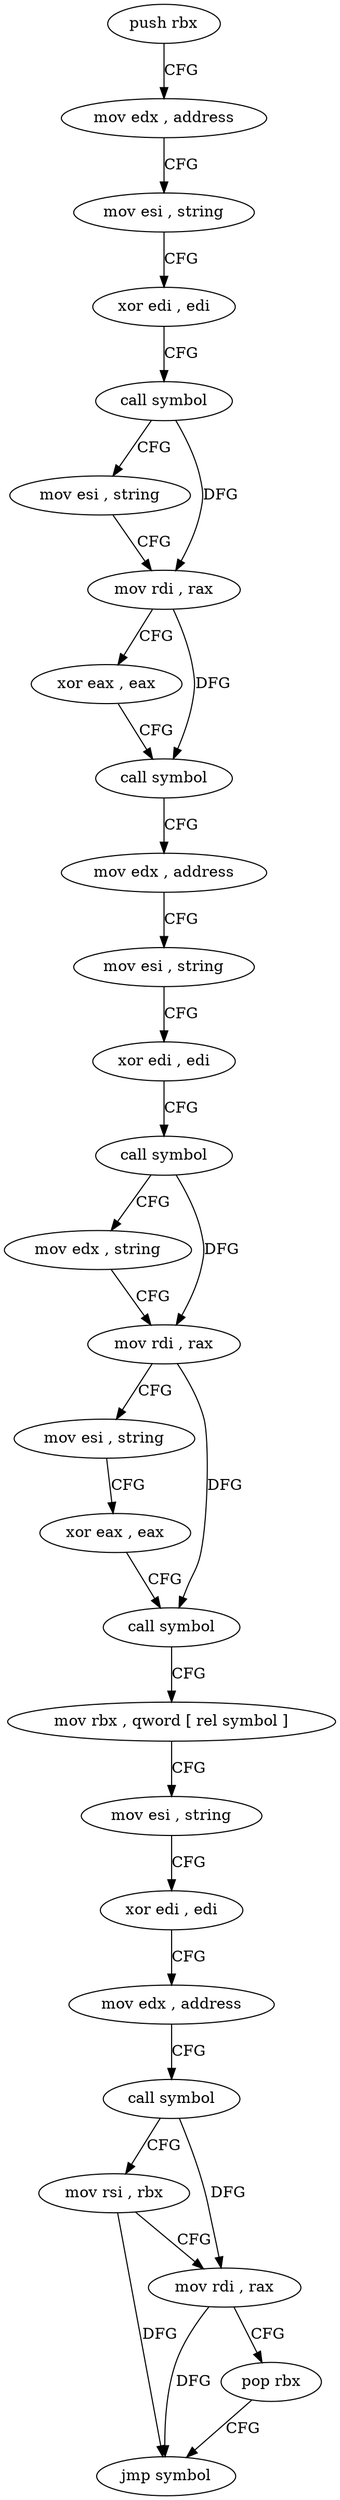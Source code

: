 digraph "func" {
"4213296" [label = "push rbx" ]
"4213297" [label = "mov edx , address" ]
"4213302" [label = "mov esi , string" ]
"4213307" [label = "xor edi , edi" ]
"4213309" [label = "call symbol" ]
"4213314" [label = "mov esi , string" ]
"4213319" [label = "mov rdi , rax" ]
"4213322" [label = "xor eax , eax" ]
"4213324" [label = "call symbol" ]
"4213329" [label = "mov edx , address" ]
"4213334" [label = "mov esi , string" ]
"4213339" [label = "xor edi , edi" ]
"4213341" [label = "call symbol" ]
"4213346" [label = "mov edx , string" ]
"4213351" [label = "mov rdi , rax" ]
"4213354" [label = "mov esi , string" ]
"4213359" [label = "xor eax , eax" ]
"4213361" [label = "call symbol" ]
"4213366" [label = "mov rbx , qword [ rel symbol ]" ]
"4213373" [label = "mov esi , string" ]
"4213378" [label = "xor edi , edi" ]
"4213380" [label = "mov edx , address" ]
"4213385" [label = "call symbol" ]
"4213390" [label = "mov rsi , rbx" ]
"4213393" [label = "mov rdi , rax" ]
"4213396" [label = "pop rbx" ]
"4213397" [label = "jmp symbol" ]
"4213296" -> "4213297" [ label = "CFG" ]
"4213297" -> "4213302" [ label = "CFG" ]
"4213302" -> "4213307" [ label = "CFG" ]
"4213307" -> "4213309" [ label = "CFG" ]
"4213309" -> "4213314" [ label = "CFG" ]
"4213309" -> "4213319" [ label = "DFG" ]
"4213314" -> "4213319" [ label = "CFG" ]
"4213319" -> "4213322" [ label = "CFG" ]
"4213319" -> "4213324" [ label = "DFG" ]
"4213322" -> "4213324" [ label = "CFG" ]
"4213324" -> "4213329" [ label = "CFG" ]
"4213329" -> "4213334" [ label = "CFG" ]
"4213334" -> "4213339" [ label = "CFG" ]
"4213339" -> "4213341" [ label = "CFG" ]
"4213341" -> "4213346" [ label = "CFG" ]
"4213341" -> "4213351" [ label = "DFG" ]
"4213346" -> "4213351" [ label = "CFG" ]
"4213351" -> "4213354" [ label = "CFG" ]
"4213351" -> "4213361" [ label = "DFG" ]
"4213354" -> "4213359" [ label = "CFG" ]
"4213359" -> "4213361" [ label = "CFG" ]
"4213361" -> "4213366" [ label = "CFG" ]
"4213366" -> "4213373" [ label = "CFG" ]
"4213373" -> "4213378" [ label = "CFG" ]
"4213378" -> "4213380" [ label = "CFG" ]
"4213380" -> "4213385" [ label = "CFG" ]
"4213385" -> "4213390" [ label = "CFG" ]
"4213385" -> "4213393" [ label = "DFG" ]
"4213390" -> "4213393" [ label = "CFG" ]
"4213390" -> "4213397" [ label = "DFG" ]
"4213393" -> "4213396" [ label = "CFG" ]
"4213393" -> "4213397" [ label = "DFG" ]
"4213396" -> "4213397" [ label = "CFG" ]
}
